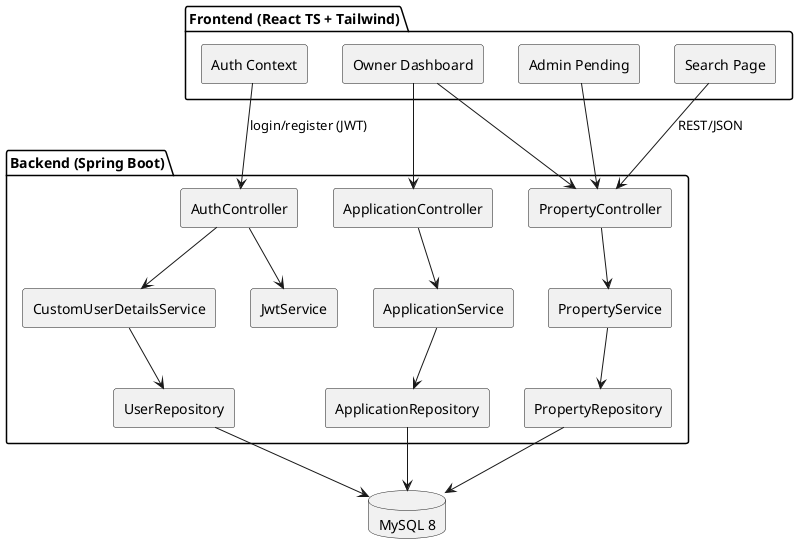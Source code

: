 @startuml
skinparam componentStyle rectangle

package "Frontend (React TS + Tailwind)" {
  [Search Page]
  [Auth Context]
  [Owner Dashboard]
  [Admin Pending]
}

package "Backend (Spring Boot)" {
  [AuthController]
  [PropertyController]
  [ApplicationController]

  [CustomUserDetailsService]
  [JwtService]
  [PropertyService]
  [ApplicationService]

  [UserRepository]
  [PropertyRepository]
  [ApplicationRepository]
}

database "MySQL 8" as DB

[Search Page] --> [PropertyController] : REST/JSON
[Auth Context] --> [AuthController] : login/register (JWT)
[Owner Dashboard] --> [PropertyController]
[Owner Dashboard] --> [ApplicationController]
[Admin Pending] --> [PropertyController]

[AuthController] --> [CustomUserDetailsService]
[AuthController] --> [JwtService]
[PropertyController] --> [PropertyService]
[ApplicationController] --> [ApplicationService]

[PropertyService] --> [PropertyRepository]
[ApplicationService] --> [ApplicationRepository]
[CustomUserDetailsService] --> [UserRepository]

[UserRepository] --> DB
[PropertyRepository] --> DB
[ApplicationRepository] --> DB
@enduml
